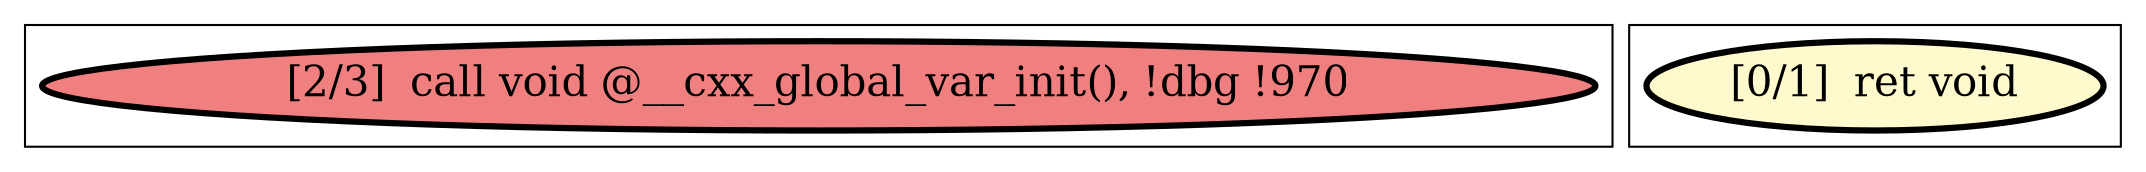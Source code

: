 
digraph G {





subgraph cluster1 {


node723 [penwidth=3.0,fontsize=20,fillcolor=lightcoral,label="[2/3]  call void @__cxx_global_var_init(), !dbg !970",shape=ellipse,style=filled ]



}

subgraph cluster0 {


node722 [penwidth=3.0,fontsize=20,fillcolor=lemonchiffon,label="[0/1]  ret void",shape=ellipse,style=filled ]



}

}
